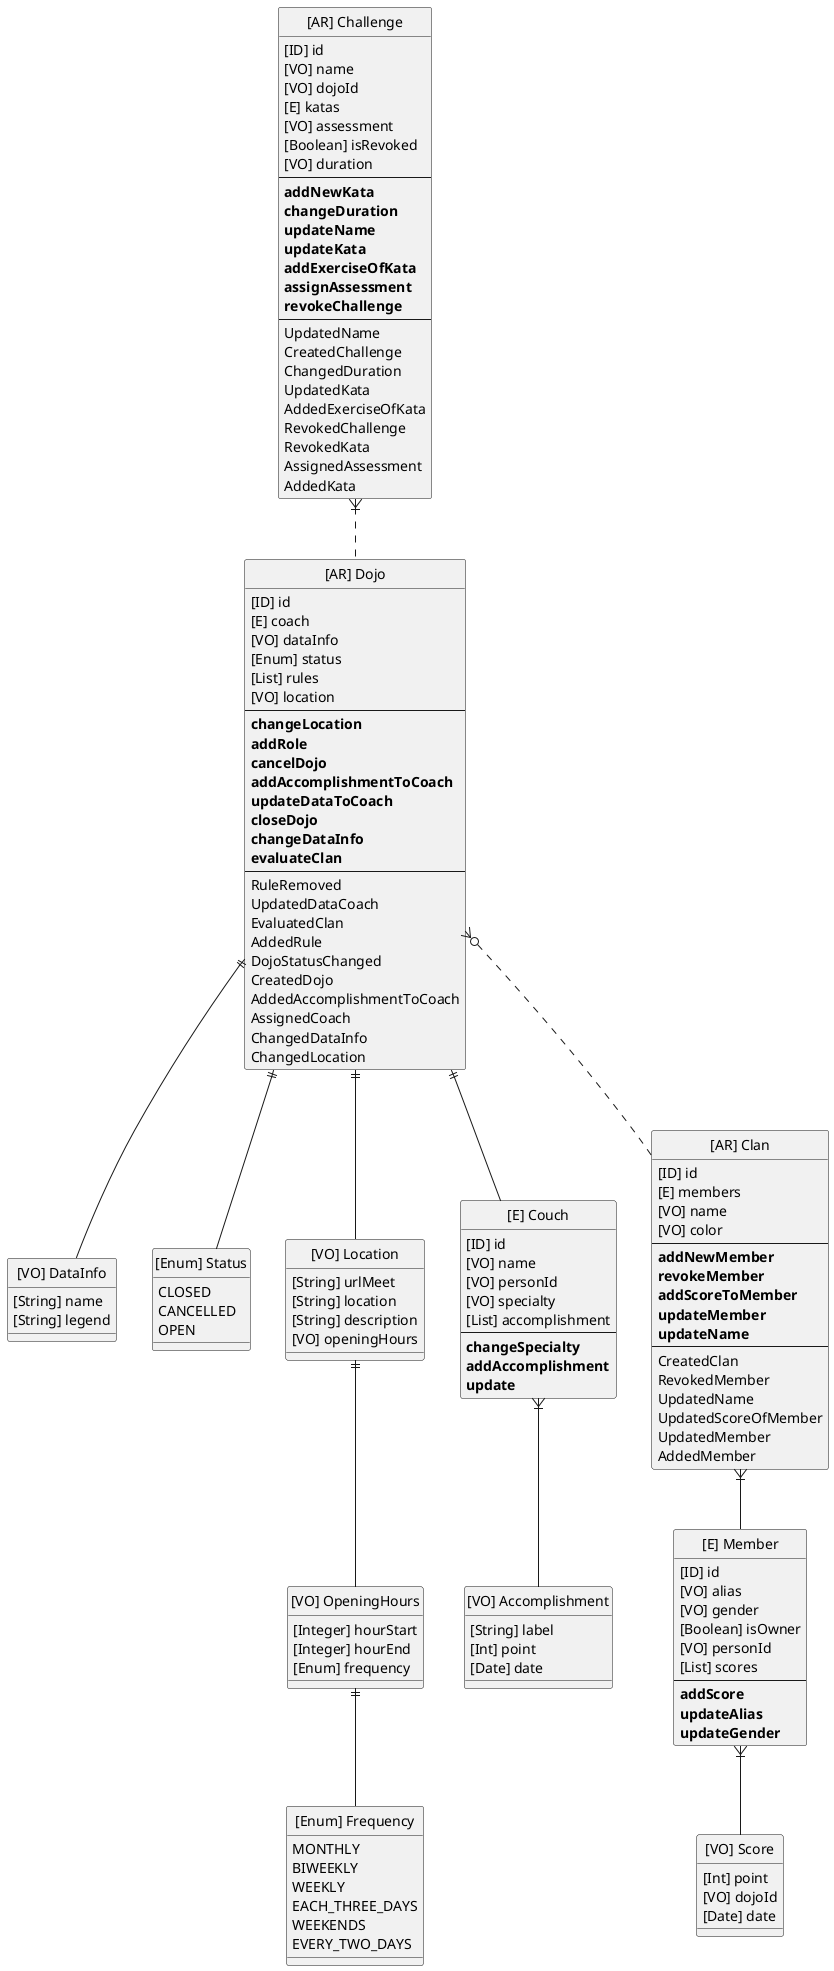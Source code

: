 @startuml

' hide the spot
hide circle

entity "[AR] Dojo" as Dojo {
    [ID] id
    [E] coach
    [VO] dataInfo
    [Enum] status
    [List] rules
    [VO] location
    --
    **changeLocation**
    **addRole**
    **cancelDojo**
    **addAccomplishmentToCoach**
    **updateDataToCoach**
    **closeDojo**
    **changeDataInfo**
    **evaluateClan**
    --
    RuleRemoved
    UpdatedDataCoach
    EvaluatedClan
    AddedRule
    DojoStatusChanged
    CreatedDojo
    AddedAccomplishmentToCoach
    AssignedCoach
    ChangedDataInfo
    ChangedLocation
}
class "[VO] DataInfo" as DataInfo{
    [String] name
    [String] legend
}
class "[Enum] Status" as Status{
    CLOSED
    CANCELLED
    OPEN
}
class "[VO] Location" as Location {
    [String] urlMeet
    [String] location
    [String] description
    [VO] openingHours
}
class "[VO] OpeningHours" as OpeningHours {
    [Integer] hourStart
    [Integer] hourEnd
    [Enum] frequency
}
class "[Enum] Frequency" as Frequency{
    MONTHLY
    BIWEEKLY
    WEEKLY
    EACH_THREE_DAYS
    WEEKENDS
    EVERY_TWO_DAYS
}
entity "[E] Couch" as Couch {
    [ID] id
    [VO] name
    [VO] personId
    [VO] specialty
    [List] accomplishment
    --
    **changeSpecialty**
    **addAccomplishment**
    **update**
}
class "[VO] Accomplishment" as Accomplishment {
    [String] label
    [Int] point
    [Date] date
}
entity "[AR] Clan" as Clan  {
  [ID] id
  [E] members
  [VO] name
  [VO] color
  --
  **addNewMember**
  **revokeMember**
  **addScoreToMember**
  **updateMember**
  **updateName**
  --
  CreatedClan
  RevokedMember
  UpdatedName
  UpdatedScoreOfMember
  UpdatedMember
  AddedMember
}

entity "[E] Member" as Member {
  [ID] id
  [VO] alias
  [VO] gender
  [Boolean] isOwner
  [VO] personId
  [List] scores
  --
  **addScore**
  **updateAlias**
  **updateGender**
}

class "[VO] Score" as Score {
  [Int] point
  [VO] dojoId
  [Date] date
}

entity "[AR] Challenge" as Challenge{
    [ID] id
    [VO] name
    [VO] dojoId
    [E] katas
    [VO] assessment
    [Boolean] isRevoked
    [VO] duration
    --
    **addNewKata**
    **changeDuration**
    **updateName**
    **updateKata**
    **addExerciseOfKata**
    **assignAssessment**
    **revokeChallenge**
    --
    UpdatedName
    CreatedChallenge
    ChangedDuration
    UpdatedKata
    AddedExerciseOfKata
    RevokedChallenge
    RevokedKata
    AssignedAssessment
    AddedKata
}
Challenge }|.. Dojo
OpeningHours ||-- Frequency
Location ||-- OpeningHours
Dojo ||-- Location
Dojo ||-- DataInfo
Dojo ||-- Status
Couch }|-- Accomplishment
Dojo ||-- Couch
Dojo }o.. Clan
Clan }|-- Member
Member }|-- Score

@enduml